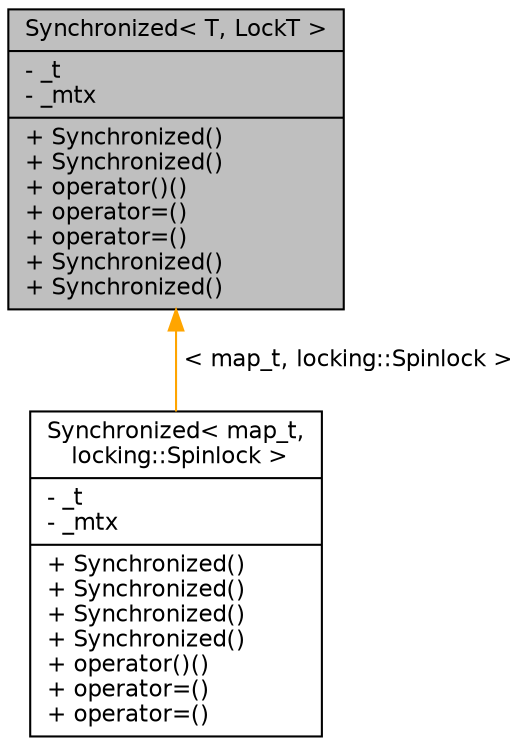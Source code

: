 digraph "Synchronized&lt; T, LockT &gt;"
{
  edge [fontname="Helvetica",fontsize="11",labelfontname="Helvetica",labelfontsize="11"];
  node [fontname="Helvetica",fontsize="11",shape=record];
  Node1 [label="{Synchronized\< T, LockT \>\n|- _t\l- _mtx\l|+ Synchronized()\l+ Synchronized()\l+ operator()()\l+ operator=()\l+ operator=()\l+ Synchronized()\l+ Synchronized()\l}",height=0.2,width=0.4,color="black", fillcolor="grey75", style="filled" fontcolor="black"];
  Node1 -> Node2 [dir="back",color="orange",fontsize="11",style="solid",label=" \< map_t, locking::Spinlock \>" ,fontname="Helvetica"];
  Node2 [label="{Synchronized\< map_t,\l locking::Spinlock \>\n|- _t\l- _mtx\l|+ Synchronized()\l+ Synchronized()\l+ Synchronized()\l+ Synchronized()\l+ operator()()\l+ operator=()\l+ operator=()\l}",height=0.2,width=0.4,color="black", fillcolor="white", style="filled",URL="$struct_synchronized.html"];
}
